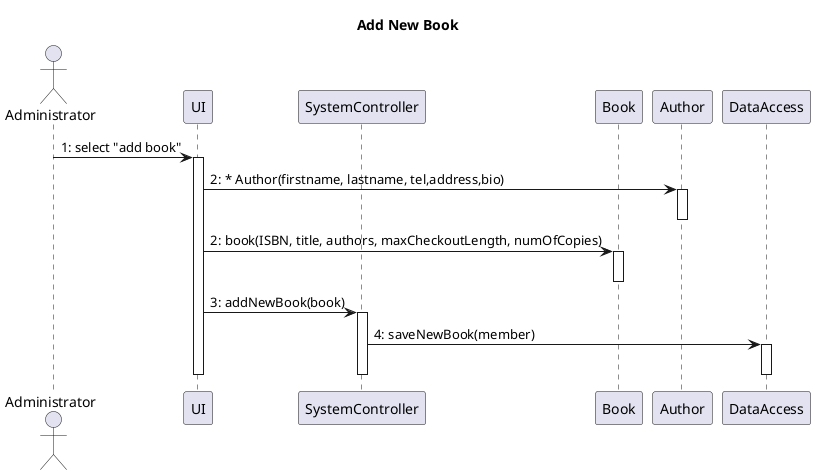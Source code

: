 @startuml "AddNewBookSequenceDiagram"

title Add New Book

actor Administrator

participant UI
participant SystemController
participant Book
participant Author
participant DataAccess

Administrator -> UI : 1: select "add book"
activate UI

' UI -> SystemController : displayAddBookScreen()
    UI -> Author : 2: * Author(firstname, lastname, tel,address,bio)
    activate Author
    Deactivate Author

    UI -> Book : 2: book(ISBN, title, authors, maxCheckoutLength, numOfCopies) 
    activate Book
    Deactivate Book

    
    UI -> SystemController : 3: addNewBook(book)
    activate SystemController
        SystemController -> DataAccess: 4: saveNewBook(member)
        activate DataAccess
        deactivate DataAccess
        ' SystemController -> DataStore : persistBookDetails(ISBN, title, authors, maxCheckoutLength, numOfCopies)
        ' activate DataStore
        '     DataStore --> SystemController : confirmation
        ' deactivate DataStore

        ' SystemController --> UI : displayConfirmation()
    deactivate SystemController
deactivate UI

@enduml

